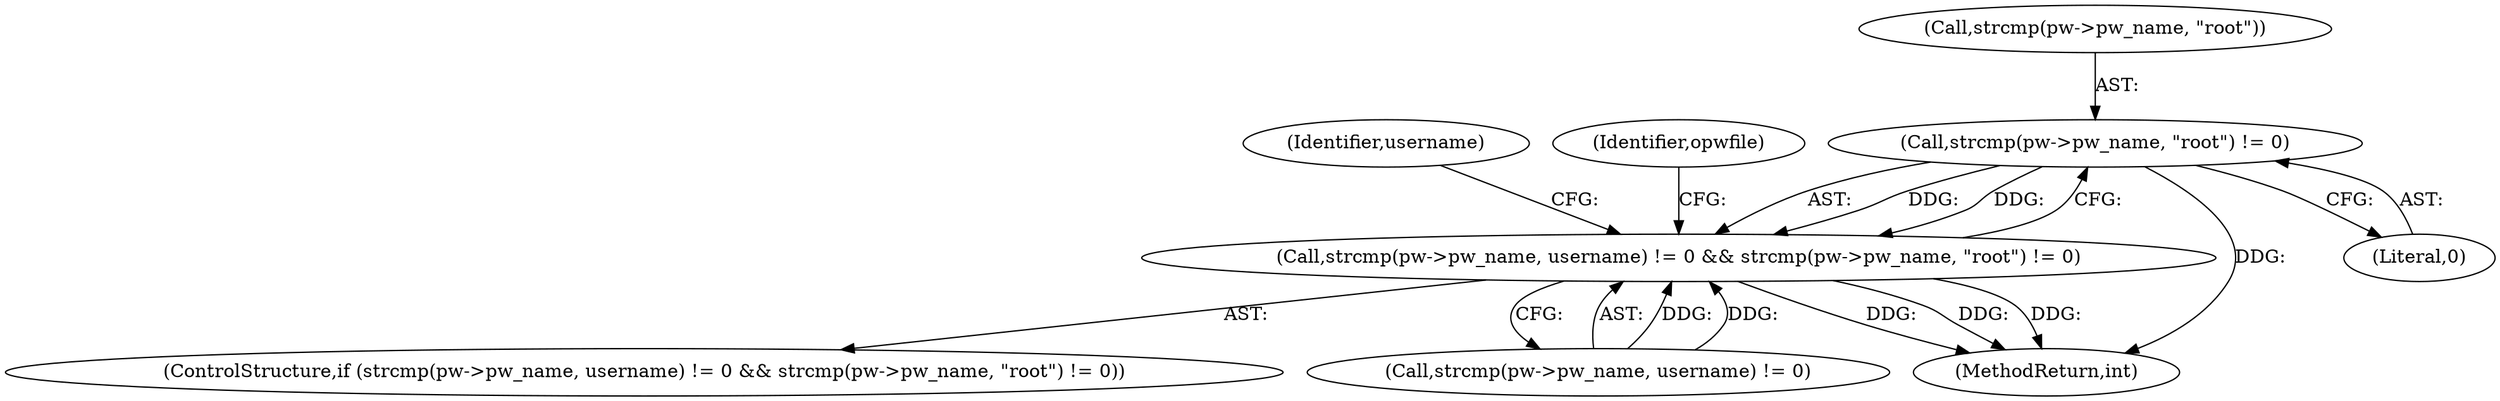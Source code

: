 digraph "0_pam-u2f_18b1914e32b74ff52000f10e97067e841e5fff62_1@API" {
"1000249" [label="(Call,strcmp(pw->pw_name, \"root\") != 0)"];
"1000241" [label="(Call,strcmp(pw->pw_name, username) != 0 && strcmp(pw->pw_name, \"root\") != 0)"];
"1000242" [label="(Call,strcmp(pw->pw_name, username) != 0)"];
"1000241" [label="(Call,strcmp(pw->pw_name, username) != 0 && strcmp(pw->pw_name, \"root\") != 0)"];
"1000240" [label="(ControlStructure,if (strcmp(pw->pw_name, username) != 0 && strcmp(pw->pw_name, \"root\") != 0))"];
"1000722" [label="(MethodReturn,int)"];
"1000260" [label="(Identifier,username)"];
"1000275" [label="(Identifier,opwfile)"];
"1000249" [label="(Call,strcmp(pw->pw_name, \"root\") != 0)"];
"1000250" [label="(Call,strcmp(pw->pw_name, \"root\"))"];
"1000255" [label="(Literal,0)"];
"1000249" -> "1000241"  [label="AST: "];
"1000249" -> "1000255"  [label="CFG: "];
"1000250" -> "1000249"  [label="AST: "];
"1000255" -> "1000249"  [label="AST: "];
"1000241" -> "1000249"  [label="CFG: "];
"1000249" -> "1000722"  [label="DDG: "];
"1000249" -> "1000241"  [label="DDG: "];
"1000249" -> "1000241"  [label="DDG: "];
"1000241" -> "1000240"  [label="AST: "];
"1000241" -> "1000242"  [label="CFG: "];
"1000242" -> "1000241"  [label="AST: "];
"1000260" -> "1000241"  [label="CFG: "];
"1000275" -> "1000241"  [label="CFG: "];
"1000241" -> "1000722"  [label="DDG: "];
"1000241" -> "1000722"  [label="DDG: "];
"1000241" -> "1000722"  [label="DDG: "];
"1000242" -> "1000241"  [label="DDG: "];
"1000242" -> "1000241"  [label="DDG: "];
}
